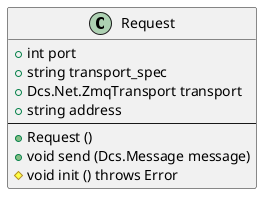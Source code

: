 @startuml

class Request {
    +int port
    +string transport_spec
    +Dcs.Net.ZmqTransport transport
    +string address
    ----
    +Request ()
    +void send (Dcs.Message message)
    #void init () throws Error
}

@enduml
